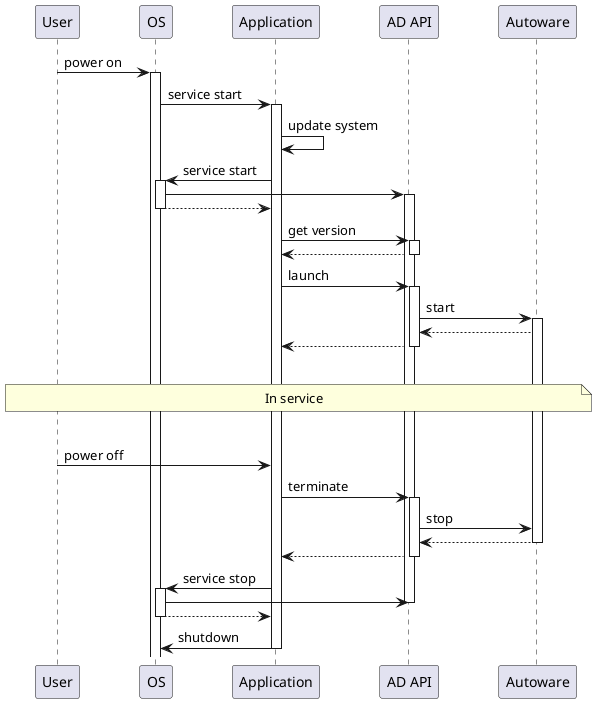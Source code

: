 @startuml

skinparam ParticipantPadding 25
participant "User" as actor
participant "OS" as os
participant "Application" as script
participant "AD API" as ad_api
participant "Autoware" as autoware

actor -> os ++: power on
os -> script ++: service start
script -> script: update system

script -> os ++: service start
os -> ad_api
activate ad_api
os --> script --

script -> ad_api ++: get version
return

script -> ad_api ++: launch
ad_api -> autoware ++: start
autoware --> ad_api
ad_api --> script --

|||

note over actor, autoware: In service

|||

actor -> script: power off
script -> ad_api ++: terminate
ad_api -> autoware: stop
autoware --> ad_api --
ad_api --> script --

script -> os ++: service stop
os -> ad_api
deactivate ad_api
os --> script --

script -> os: shutdown
deactivate script

@enduml
